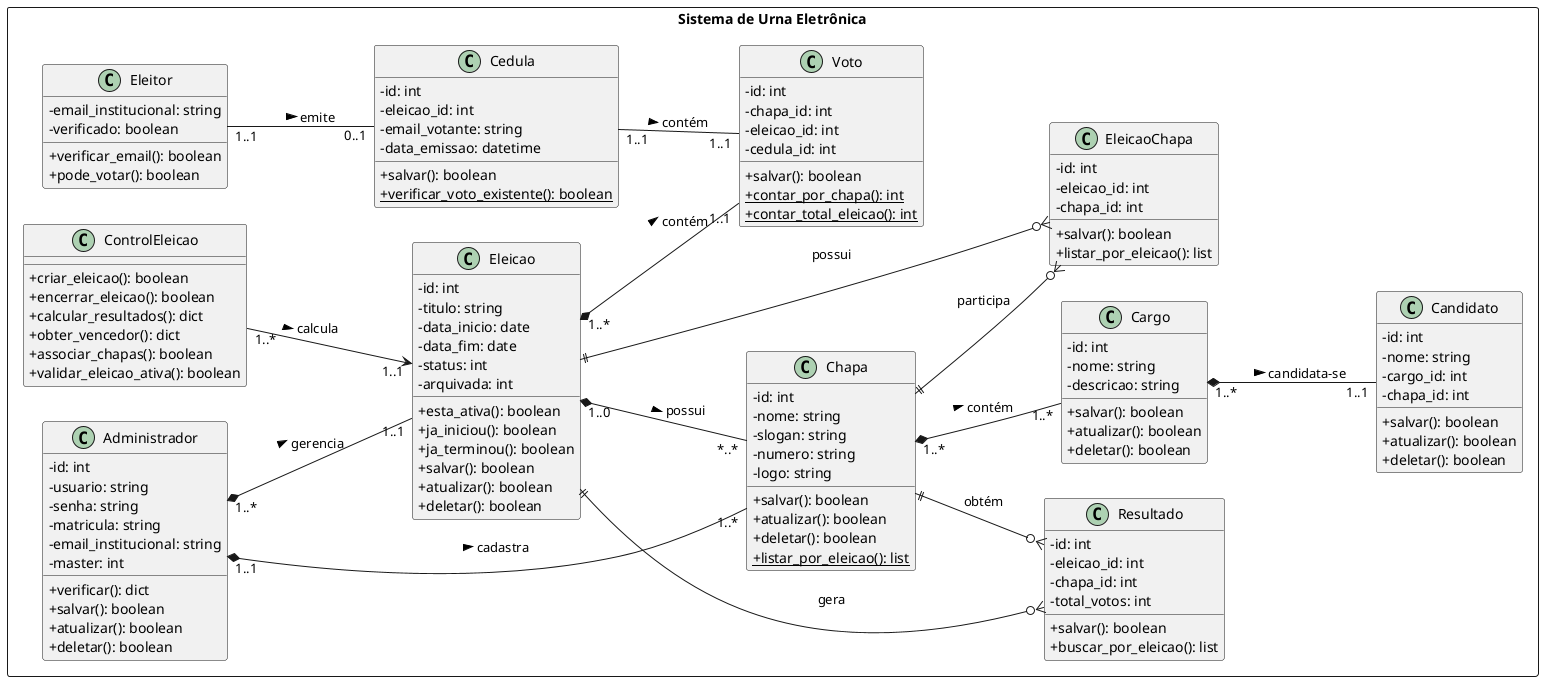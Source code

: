 @startuml SISTEMA URNA ELETRÔNICA - DIAGRAMA DE CLASSES SIMPLIFICADO
left to right direction
skinparam classAttributeIconSize 0

rectangle "Sistema de Urna Eletrônica" {

    class Administrador {
        -id: int
        -usuario: string
        -senha: string
        -matricula: string
        -email_institucional: string
        -master: int
        +verificar(): dict
        +salvar(): boolean
        +atualizar(): boolean
        +deletar(): boolean
    }

    class Eleicao {
        -id: int
        -titulo: string
        -data_inicio: date
        -data_fim: date
        -status: int
        -arquivada: int
        +esta_ativa(): boolean
        +ja_iniciou(): boolean
        +ja_terminou(): boolean
        +salvar(): boolean
        +atualizar(): boolean
        +deletar(): boolean
    }

    class Cargo {
        -id: int
        -nome: string
        -descricao: string
        +salvar(): boolean
        +atualizar(): boolean
        +deletar(): boolean
    }

    class Candidato {
        -id: int
        -nome: string
        -cargo_id: int
        -chapa_id: int
        +salvar(): boolean
        +atualizar(): boolean
        +deletar(): boolean
    }

    class Chapa {
        -id: int
        -nome: string
        -slogan: string
        -numero: string
        -logo: string
        +salvar(): boolean
        +atualizar(): boolean
        +deletar(): boolean
        +{static}listar_por_eleicao(): list
    }

    class Eleitor {
        -email_institucional: string
        -verificado: boolean
        +verificar_email(): boolean
        +pode_votar(): boolean
    }

    class Voto {
        -id: int
        -chapa_id: int
        -eleicao_id: int
        -cedula_id: int
        +salvar(): boolean
        +{static}contar_por_chapa(): int
        +{static}contar_total_eleicao(): int
    }

    class Cedula {
        -id: int
        -eleicao_id: int
        -email_votante: string
        -data_emissao: datetime
        +salvar(): boolean
        +{static}verificar_voto_existente(): boolean
    }

    class Resultado {
        -id: int
        -eleicao_id: int
        -chapa_id: int
        -total_votos: int
        +salvar(): boolean
        +buscar_por_eleicao(): list
    }

    class EleicaoChapa {
        -id: int
        -eleicao_id: int
        -chapa_id: int
        +salvar(): boolean
        +listar_por_eleicao(): list
    }

    class ControlEleicao {
        +criar_eleicao(): boolean
        +encerrar_eleicao(): boolean
        +calcular_resultados(): dict
        +obter_vencedor(): dict
        +associar_chapas(): boolean
        +validar_eleicao_ativa(): boolean
    }

    ' Relacionamentos principais
    Chapa "1..*" *-- "1..*" Cargo : > contém
    Cargo "1..*" *-- "1..1" Candidato : > candidata-se
    Eleicao "1..0" *-- "*..*" Chapa : > possui
    Eleitor "1..1" -- "0..1" Cedula : > emite
    Cedula "1..1" -- "1..1" Voto : > contém
    Administrador "1..*" *-- "1..1" Eleicao : > gerencia
    ControlEleicao "1..*" --> "1..1" Eleicao : > calcula
    Administrador "1..1" *- "1..*" Chapa : > cadastra
    Eleicao "1..*" *-- "1..1" Voto : > contém
    Eleicao ||--o{ EleicaoChapa : "possui"
    Chapa ||--o{ EleicaoChapa : "participa"
    Eleicao ||--o{ Resultado : "gera"
    Chapa ||--o{ Resultado : "obtém"
}

@enduml